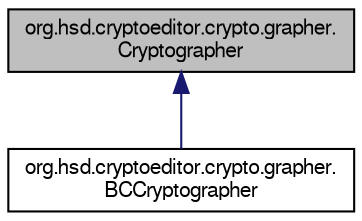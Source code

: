 digraph "org.hsd.cryptoeditor.crypto.grapher.Cryptographer"
{
  bgcolor="transparent";
  edge [fontname="FreeSans",fontsize="10",labelfontname="FreeSans",labelfontsize="10"];
  node [fontname="FreeSans",fontsize="10",shape=record];
  Node1 [label="org.hsd.cryptoeditor.crypto.grapher.\lCryptographer",height=0.2,width=0.4,color="black", fillcolor="grey75", style="filled" fontcolor="black"];
  Node1 -> Node2 [dir="back",color="midnightblue",fontsize="10",style="solid",fontname="FreeSans"];
  Node2 [label="org.hsd.cryptoeditor.crypto.grapher.\lBCCryptographer",height=0.2,width=0.4,color="black",URL="$classorg_1_1hsd_1_1cryptoeditor_1_1crypto_1_1grapher_1_1BCCryptographer.html"];
}
